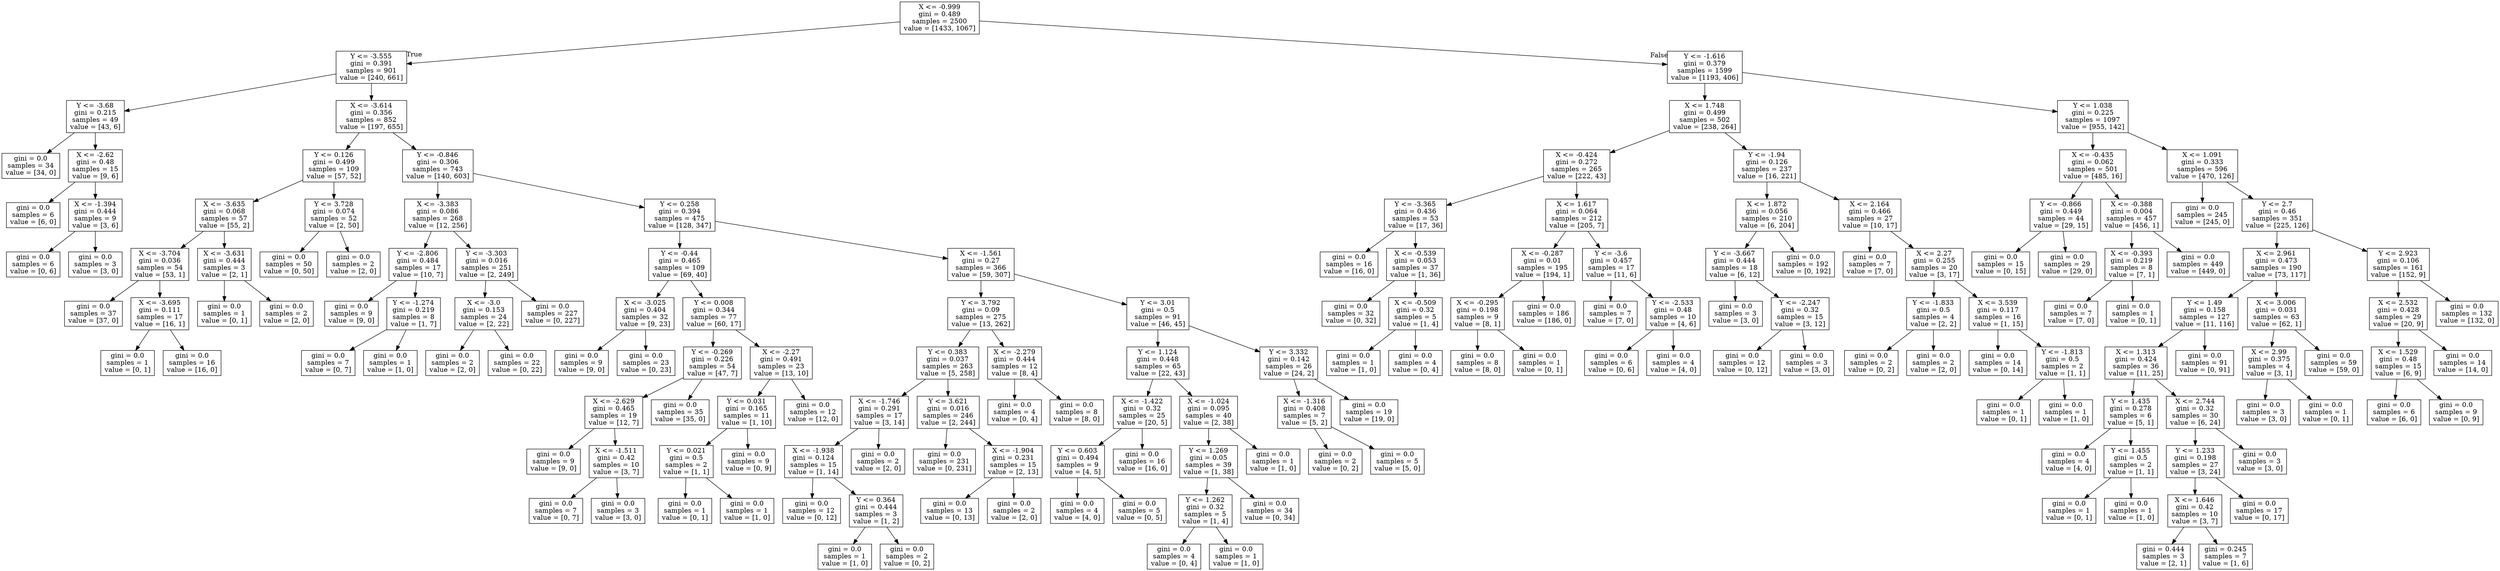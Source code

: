 digraph Tree {
node [shape=box] ;
0 [label="X <= -0.999\ngini = 0.489\nsamples = 2500\nvalue = [1433, 1067]"] ;
1 [label="Y <= -3.555\ngini = 0.391\nsamples = 901\nvalue = [240, 661]"] ;
0 -> 1 [labeldistance=2.5, labelangle=45, headlabel="True"] ;
2 [label="Y <= -3.68\ngini = 0.215\nsamples = 49\nvalue = [43, 6]"] ;
1 -> 2 ;
3 [label="gini = 0.0\nsamples = 34\nvalue = [34, 0]"] ;
2 -> 3 ;
4 [label="X <= -2.62\ngini = 0.48\nsamples = 15\nvalue = [9, 6]"] ;
2 -> 4 ;
5 [label="gini = 0.0\nsamples = 6\nvalue = [6, 0]"] ;
4 -> 5 ;
6 [label="X <= -1.394\ngini = 0.444\nsamples = 9\nvalue = [3, 6]"] ;
4 -> 6 ;
7 [label="gini = 0.0\nsamples = 6\nvalue = [0, 6]"] ;
6 -> 7 ;
8 [label="gini = 0.0\nsamples = 3\nvalue = [3, 0]"] ;
6 -> 8 ;
9 [label="X <= -3.614\ngini = 0.356\nsamples = 852\nvalue = [197, 655]"] ;
1 -> 9 ;
10 [label="Y <= 0.126\ngini = 0.499\nsamples = 109\nvalue = [57, 52]"] ;
9 -> 10 ;
11 [label="X <= -3.635\ngini = 0.068\nsamples = 57\nvalue = [55, 2]"] ;
10 -> 11 ;
12 [label="X <= -3.704\ngini = 0.036\nsamples = 54\nvalue = [53, 1]"] ;
11 -> 12 ;
13 [label="gini = 0.0\nsamples = 37\nvalue = [37, 0]"] ;
12 -> 13 ;
14 [label="X <= -3.695\ngini = 0.111\nsamples = 17\nvalue = [16, 1]"] ;
12 -> 14 ;
15 [label="gini = 0.0\nsamples = 1\nvalue = [0, 1]"] ;
14 -> 15 ;
16 [label="gini = 0.0\nsamples = 16\nvalue = [16, 0]"] ;
14 -> 16 ;
17 [label="X <= -3.631\ngini = 0.444\nsamples = 3\nvalue = [2, 1]"] ;
11 -> 17 ;
18 [label="gini = 0.0\nsamples = 1\nvalue = [0, 1]"] ;
17 -> 18 ;
19 [label="gini = 0.0\nsamples = 2\nvalue = [2, 0]"] ;
17 -> 19 ;
20 [label="Y <= 3.728\ngini = 0.074\nsamples = 52\nvalue = [2, 50]"] ;
10 -> 20 ;
21 [label="gini = 0.0\nsamples = 50\nvalue = [0, 50]"] ;
20 -> 21 ;
22 [label="gini = 0.0\nsamples = 2\nvalue = [2, 0]"] ;
20 -> 22 ;
23 [label="Y <= -0.846\ngini = 0.306\nsamples = 743\nvalue = [140, 603]"] ;
9 -> 23 ;
24 [label="X <= -3.383\ngini = 0.086\nsamples = 268\nvalue = [12, 256]"] ;
23 -> 24 ;
25 [label="Y <= -2.806\ngini = 0.484\nsamples = 17\nvalue = [10, 7]"] ;
24 -> 25 ;
26 [label="gini = 0.0\nsamples = 9\nvalue = [9, 0]"] ;
25 -> 26 ;
27 [label="Y <= -1.274\ngini = 0.219\nsamples = 8\nvalue = [1, 7]"] ;
25 -> 27 ;
28 [label="gini = 0.0\nsamples = 7\nvalue = [0, 7]"] ;
27 -> 28 ;
29 [label="gini = 0.0\nsamples = 1\nvalue = [1, 0]"] ;
27 -> 29 ;
30 [label="Y <= -3.303\ngini = 0.016\nsamples = 251\nvalue = [2, 249]"] ;
24 -> 30 ;
31 [label="X <= -3.0\ngini = 0.153\nsamples = 24\nvalue = [2, 22]"] ;
30 -> 31 ;
32 [label="gini = 0.0\nsamples = 2\nvalue = [2, 0]"] ;
31 -> 32 ;
33 [label="gini = 0.0\nsamples = 22\nvalue = [0, 22]"] ;
31 -> 33 ;
34 [label="gini = 0.0\nsamples = 227\nvalue = [0, 227]"] ;
30 -> 34 ;
35 [label="Y <= 0.258\ngini = 0.394\nsamples = 475\nvalue = [128, 347]"] ;
23 -> 35 ;
36 [label="Y <= -0.44\ngini = 0.465\nsamples = 109\nvalue = [69, 40]"] ;
35 -> 36 ;
37 [label="X <= -3.025\ngini = 0.404\nsamples = 32\nvalue = [9, 23]"] ;
36 -> 37 ;
38 [label="gini = 0.0\nsamples = 9\nvalue = [9, 0]"] ;
37 -> 38 ;
39 [label="gini = 0.0\nsamples = 23\nvalue = [0, 23]"] ;
37 -> 39 ;
40 [label="Y <= 0.008\ngini = 0.344\nsamples = 77\nvalue = [60, 17]"] ;
36 -> 40 ;
41 [label="Y <= -0.269\ngini = 0.226\nsamples = 54\nvalue = [47, 7]"] ;
40 -> 41 ;
42 [label="X <= -2.629\ngini = 0.465\nsamples = 19\nvalue = [12, 7]"] ;
41 -> 42 ;
43 [label="gini = 0.0\nsamples = 9\nvalue = [9, 0]"] ;
42 -> 43 ;
44 [label="X <= -1.511\ngini = 0.42\nsamples = 10\nvalue = [3, 7]"] ;
42 -> 44 ;
45 [label="gini = 0.0\nsamples = 7\nvalue = [0, 7]"] ;
44 -> 45 ;
46 [label="gini = 0.0\nsamples = 3\nvalue = [3, 0]"] ;
44 -> 46 ;
47 [label="gini = 0.0\nsamples = 35\nvalue = [35, 0]"] ;
41 -> 47 ;
48 [label="X <= -2.27\ngini = 0.491\nsamples = 23\nvalue = [13, 10]"] ;
40 -> 48 ;
49 [label="Y <= 0.031\ngini = 0.165\nsamples = 11\nvalue = [1, 10]"] ;
48 -> 49 ;
50 [label="Y <= 0.021\ngini = 0.5\nsamples = 2\nvalue = [1, 1]"] ;
49 -> 50 ;
51 [label="gini = 0.0\nsamples = 1\nvalue = [0, 1]"] ;
50 -> 51 ;
52 [label="gini = 0.0\nsamples = 1\nvalue = [1, 0]"] ;
50 -> 52 ;
53 [label="gini = 0.0\nsamples = 9\nvalue = [0, 9]"] ;
49 -> 53 ;
54 [label="gini = 0.0\nsamples = 12\nvalue = [12, 0]"] ;
48 -> 54 ;
55 [label="X <= -1.561\ngini = 0.27\nsamples = 366\nvalue = [59, 307]"] ;
35 -> 55 ;
56 [label="Y <= 3.792\ngini = 0.09\nsamples = 275\nvalue = [13, 262]"] ;
55 -> 56 ;
57 [label="Y <= 0.383\ngini = 0.037\nsamples = 263\nvalue = [5, 258]"] ;
56 -> 57 ;
58 [label="X <= -1.746\ngini = 0.291\nsamples = 17\nvalue = [3, 14]"] ;
57 -> 58 ;
59 [label="X <= -1.938\ngini = 0.124\nsamples = 15\nvalue = [1, 14]"] ;
58 -> 59 ;
60 [label="gini = 0.0\nsamples = 12\nvalue = [0, 12]"] ;
59 -> 60 ;
61 [label="Y <= 0.364\ngini = 0.444\nsamples = 3\nvalue = [1, 2]"] ;
59 -> 61 ;
62 [label="gini = 0.0\nsamples = 1\nvalue = [1, 0]"] ;
61 -> 62 ;
63 [label="gini = 0.0\nsamples = 2\nvalue = [0, 2]"] ;
61 -> 63 ;
64 [label="gini = 0.0\nsamples = 2\nvalue = [2, 0]"] ;
58 -> 64 ;
65 [label="Y <= 3.621\ngini = 0.016\nsamples = 246\nvalue = [2, 244]"] ;
57 -> 65 ;
66 [label="gini = 0.0\nsamples = 231\nvalue = [0, 231]"] ;
65 -> 66 ;
67 [label="X <= -1.904\ngini = 0.231\nsamples = 15\nvalue = [2, 13]"] ;
65 -> 67 ;
68 [label="gini = 0.0\nsamples = 13\nvalue = [0, 13]"] ;
67 -> 68 ;
69 [label="gini = 0.0\nsamples = 2\nvalue = [2, 0]"] ;
67 -> 69 ;
70 [label="X <= -2.279\ngini = 0.444\nsamples = 12\nvalue = [8, 4]"] ;
56 -> 70 ;
71 [label="gini = 0.0\nsamples = 4\nvalue = [0, 4]"] ;
70 -> 71 ;
72 [label="gini = 0.0\nsamples = 8\nvalue = [8, 0]"] ;
70 -> 72 ;
73 [label="Y <= 3.01\ngini = 0.5\nsamples = 91\nvalue = [46, 45]"] ;
55 -> 73 ;
74 [label="Y <= 1.124\ngini = 0.448\nsamples = 65\nvalue = [22, 43]"] ;
73 -> 74 ;
75 [label="X <= -1.422\ngini = 0.32\nsamples = 25\nvalue = [20, 5]"] ;
74 -> 75 ;
76 [label="Y <= 0.603\ngini = 0.494\nsamples = 9\nvalue = [4, 5]"] ;
75 -> 76 ;
77 [label="gini = 0.0\nsamples = 4\nvalue = [4, 0]"] ;
76 -> 77 ;
78 [label="gini = 0.0\nsamples = 5\nvalue = [0, 5]"] ;
76 -> 78 ;
79 [label="gini = 0.0\nsamples = 16\nvalue = [16, 0]"] ;
75 -> 79 ;
80 [label="X <= -1.024\ngini = 0.095\nsamples = 40\nvalue = [2, 38]"] ;
74 -> 80 ;
81 [label="Y <= 1.269\ngini = 0.05\nsamples = 39\nvalue = [1, 38]"] ;
80 -> 81 ;
82 [label="Y <= 1.262\ngini = 0.32\nsamples = 5\nvalue = [1, 4]"] ;
81 -> 82 ;
83 [label="gini = 0.0\nsamples = 4\nvalue = [0, 4]"] ;
82 -> 83 ;
84 [label="gini = 0.0\nsamples = 1\nvalue = [1, 0]"] ;
82 -> 84 ;
85 [label="gini = 0.0\nsamples = 34\nvalue = [0, 34]"] ;
81 -> 85 ;
86 [label="gini = 0.0\nsamples = 1\nvalue = [1, 0]"] ;
80 -> 86 ;
87 [label="Y <= 3.332\ngini = 0.142\nsamples = 26\nvalue = [24, 2]"] ;
73 -> 87 ;
88 [label="X <= -1.316\ngini = 0.408\nsamples = 7\nvalue = [5, 2]"] ;
87 -> 88 ;
89 [label="gini = 0.0\nsamples = 2\nvalue = [0, 2]"] ;
88 -> 89 ;
90 [label="gini = 0.0\nsamples = 5\nvalue = [5, 0]"] ;
88 -> 90 ;
91 [label="gini = 0.0\nsamples = 19\nvalue = [19, 0]"] ;
87 -> 91 ;
92 [label="Y <= -1.616\ngini = 0.379\nsamples = 1599\nvalue = [1193, 406]"] ;
0 -> 92 [labeldistance=2.5, labelangle=-45, headlabel="False"] ;
93 [label="X <= 1.748\ngini = 0.499\nsamples = 502\nvalue = [238, 264]"] ;
92 -> 93 ;
94 [label="X <= -0.424\ngini = 0.272\nsamples = 265\nvalue = [222, 43]"] ;
93 -> 94 ;
95 [label="Y <= -3.365\ngini = 0.436\nsamples = 53\nvalue = [17, 36]"] ;
94 -> 95 ;
96 [label="gini = 0.0\nsamples = 16\nvalue = [16, 0]"] ;
95 -> 96 ;
97 [label="X <= -0.539\ngini = 0.053\nsamples = 37\nvalue = [1, 36]"] ;
95 -> 97 ;
98 [label="gini = 0.0\nsamples = 32\nvalue = [0, 32]"] ;
97 -> 98 ;
99 [label="X <= -0.509\ngini = 0.32\nsamples = 5\nvalue = [1, 4]"] ;
97 -> 99 ;
100 [label="gini = 0.0\nsamples = 1\nvalue = [1, 0]"] ;
99 -> 100 ;
101 [label="gini = 0.0\nsamples = 4\nvalue = [0, 4]"] ;
99 -> 101 ;
102 [label="X <= 1.617\ngini = 0.064\nsamples = 212\nvalue = [205, 7]"] ;
94 -> 102 ;
103 [label="X <= -0.287\ngini = 0.01\nsamples = 195\nvalue = [194, 1]"] ;
102 -> 103 ;
104 [label="X <= -0.295\ngini = 0.198\nsamples = 9\nvalue = [8, 1]"] ;
103 -> 104 ;
105 [label="gini = 0.0\nsamples = 8\nvalue = [8, 0]"] ;
104 -> 105 ;
106 [label="gini = 0.0\nsamples = 1\nvalue = [0, 1]"] ;
104 -> 106 ;
107 [label="gini = 0.0\nsamples = 186\nvalue = [186, 0]"] ;
103 -> 107 ;
108 [label="Y <= -3.6\ngini = 0.457\nsamples = 17\nvalue = [11, 6]"] ;
102 -> 108 ;
109 [label="gini = 0.0\nsamples = 7\nvalue = [7, 0]"] ;
108 -> 109 ;
110 [label="Y <= -2.533\ngini = 0.48\nsamples = 10\nvalue = [4, 6]"] ;
108 -> 110 ;
111 [label="gini = 0.0\nsamples = 6\nvalue = [0, 6]"] ;
110 -> 111 ;
112 [label="gini = 0.0\nsamples = 4\nvalue = [4, 0]"] ;
110 -> 112 ;
113 [label="Y <= -1.94\ngini = 0.126\nsamples = 237\nvalue = [16, 221]"] ;
93 -> 113 ;
114 [label="X <= 1.872\ngini = 0.056\nsamples = 210\nvalue = [6, 204]"] ;
113 -> 114 ;
115 [label="Y <= -3.667\ngini = 0.444\nsamples = 18\nvalue = [6, 12]"] ;
114 -> 115 ;
116 [label="gini = 0.0\nsamples = 3\nvalue = [3, 0]"] ;
115 -> 116 ;
117 [label="Y <= -2.247\ngini = 0.32\nsamples = 15\nvalue = [3, 12]"] ;
115 -> 117 ;
118 [label="gini = 0.0\nsamples = 12\nvalue = [0, 12]"] ;
117 -> 118 ;
119 [label="gini = 0.0\nsamples = 3\nvalue = [3, 0]"] ;
117 -> 119 ;
120 [label="gini = 0.0\nsamples = 192\nvalue = [0, 192]"] ;
114 -> 120 ;
121 [label="X <= 2.164\ngini = 0.466\nsamples = 27\nvalue = [10, 17]"] ;
113 -> 121 ;
122 [label="gini = 0.0\nsamples = 7\nvalue = [7, 0]"] ;
121 -> 122 ;
123 [label="X <= 2.27\ngini = 0.255\nsamples = 20\nvalue = [3, 17]"] ;
121 -> 123 ;
124 [label="Y <= -1.833\ngini = 0.5\nsamples = 4\nvalue = [2, 2]"] ;
123 -> 124 ;
125 [label="gini = 0.0\nsamples = 2\nvalue = [0, 2]"] ;
124 -> 125 ;
126 [label="gini = 0.0\nsamples = 2\nvalue = [2, 0]"] ;
124 -> 126 ;
127 [label="X <= 3.539\ngini = 0.117\nsamples = 16\nvalue = [1, 15]"] ;
123 -> 127 ;
128 [label="gini = 0.0\nsamples = 14\nvalue = [0, 14]"] ;
127 -> 128 ;
129 [label="Y <= -1.813\ngini = 0.5\nsamples = 2\nvalue = [1, 1]"] ;
127 -> 129 ;
130 [label="gini = 0.0\nsamples = 1\nvalue = [0, 1]"] ;
129 -> 130 ;
131 [label="gini = 0.0\nsamples = 1\nvalue = [1, 0]"] ;
129 -> 131 ;
132 [label="Y <= 1.038\ngini = 0.225\nsamples = 1097\nvalue = [955, 142]"] ;
92 -> 132 ;
133 [label="X <= -0.435\ngini = 0.062\nsamples = 501\nvalue = [485, 16]"] ;
132 -> 133 ;
134 [label="Y <= -0.866\ngini = 0.449\nsamples = 44\nvalue = [29, 15]"] ;
133 -> 134 ;
135 [label="gini = 0.0\nsamples = 15\nvalue = [0, 15]"] ;
134 -> 135 ;
136 [label="gini = 0.0\nsamples = 29\nvalue = [29, 0]"] ;
134 -> 136 ;
137 [label="X <= -0.388\ngini = 0.004\nsamples = 457\nvalue = [456, 1]"] ;
133 -> 137 ;
138 [label="X <= -0.393\ngini = 0.219\nsamples = 8\nvalue = [7, 1]"] ;
137 -> 138 ;
139 [label="gini = 0.0\nsamples = 7\nvalue = [7, 0]"] ;
138 -> 139 ;
140 [label="gini = 0.0\nsamples = 1\nvalue = [0, 1]"] ;
138 -> 140 ;
141 [label="gini = 0.0\nsamples = 449\nvalue = [449, 0]"] ;
137 -> 141 ;
142 [label="X <= 1.091\ngini = 0.333\nsamples = 596\nvalue = [470, 126]"] ;
132 -> 142 ;
143 [label="gini = 0.0\nsamples = 245\nvalue = [245, 0]"] ;
142 -> 143 ;
144 [label="Y <= 2.7\ngini = 0.46\nsamples = 351\nvalue = [225, 126]"] ;
142 -> 144 ;
145 [label="X <= 2.961\ngini = 0.473\nsamples = 190\nvalue = [73, 117]"] ;
144 -> 145 ;
146 [label="Y <= 1.49\ngini = 0.158\nsamples = 127\nvalue = [11, 116]"] ;
145 -> 146 ;
147 [label="X <= 1.313\ngini = 0.424\nsamples = 36\nvalue = [11, 25]"] ;
146 -> 147 ;
148 [label="Y <= 1.435\ngini = 0.278\nsamples = 6\nvalue = [5, 1]"] ;
147 -> 148 ;
149 [label="gini = 0.0\nsamples = 4\nvalue = [4, 0]"] ;
148 -> 149 ;
150 [label="Y <= 1.455\ngini = 0.5\nsamples = 2\nvalue = [1, 1]"] ;
148 -> 150 ;
151 [label="gini = 0.0\nsamples = 1\nvalue = [0, 1]"] ;
150 -> 151 ;
152 [label="gini = 0.0\nsamples = 1\nvalue = [1, 0]"] ;
150 -> 152 ;
153 [label="X <= 2.744\ngini = 0.32\nsamples = 30\nvalue = [6, 24]"] ;
147 -> 153 ;
154 [label="Y <= 1.233\ngini = 0.198\nsamples = 27\nvalue = [3, 24]"] ;
153 -> 154 ;
155 [label="X <= 1.646\ngini = 0.42\nsamples = 10\nvalue = [3, 7]"] ;
154 -> 155 ;
156 [label="gini = 0.444\nsamples = 3\nvalue = [2, 1]"] ;
155 -> 156 ;
157 [label="gini = 0.245\nsamples = 7\nvalue = [1, 6]"] ;
155 -> 157 ;
158 [label="gini = 0.0\nsamples = 17\nvalue = [0, 17]"] ;
154 -> 158 ;
159 [label="gini = 0.0\nsamples = 3\nvalue = [3, 0]"] ;
153 -> 159 ;
160 [label="gini = 0.0\nsamples = 91\nvalue = [0, 91]"] ;
146 -> 160 ;
161 [label="X <= 3.006\ngini = 0.031\nsamples = 63\nvalue = [62, 1]"] ;
145 -> 161 ;
162 [label="X <= 2.99\ngini = 0.375\nsamples = 4\nvalue = [3, 1]"] ;
161 -> 162 ;
163 [label="gini = 0.0\nsamples = 3\nvalue = [3, 0]"] ;
162 -> 163 ;
164 [label="gini = 0.0\nsamples = 1\nvalue = [0, 1]"] ;
162 -> 164 ;
165 [label="gini = 0.0\nsamples = 59\nvalue = [59, 0]"] ;
161 -> 165 ;
166 [label="Y <= 2.923\ngini = 0.106\nsamples = 161\nvalue = [152, 9]"] ;
144 -> 166 ;
167 [label="X <= 2.532\ngini = 0.428\nsamples = 29\nvalue = [20, 9]"] ;
166 -> 167 ;
168 [label="X <= 1.529\ngini = 0.48\nsamples = 15\nvalue = [6, 9]"] ;
167 -> 168 ;
169 [label="gini = 0.0\nsamples = 6\nvalue = [6, 0]"] ;
168 -> 169 ;
170 [label="gini = 0.0\nsamples = 9\nvalue = [0, 9]"] ;
168 -> 170 ;
171 [label="gini = 0.0\nsamples = 14\nvalue = [14, 0]"] ;
167 -> 171 ;
172 [label="gini = 0.0\nsamples = 132\nvalue = [132, 0]"] ;
166 -> 172 ;
}
